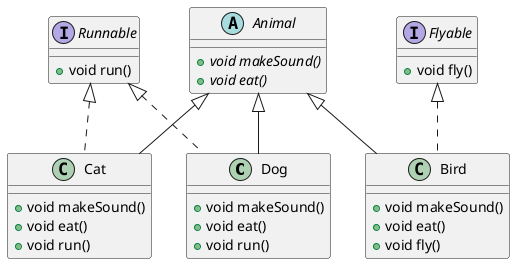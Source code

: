 @startuml
class Dog {
+ void makeSound()
+ void eat()
+ void run()
}

abstract class Animal {
+ {abstract}void makeSound()
+ {abstract}void eat()
}

interface Flyable {
+ void fly()
}

class Cat {
+ void makeSound()
+ void eat()
+ void run()
}

class Bird {
+ void makeSound()
+ void eat()
+ void fly()
}

interface Runnable {
+ void run()
}



Runnable <|.. Dog
Animal <|-- Dog
Runnable <|.. Cat
Animal <|-- Cat
Flyable <|.. Bird
Animal <|-- Bird
@enduml